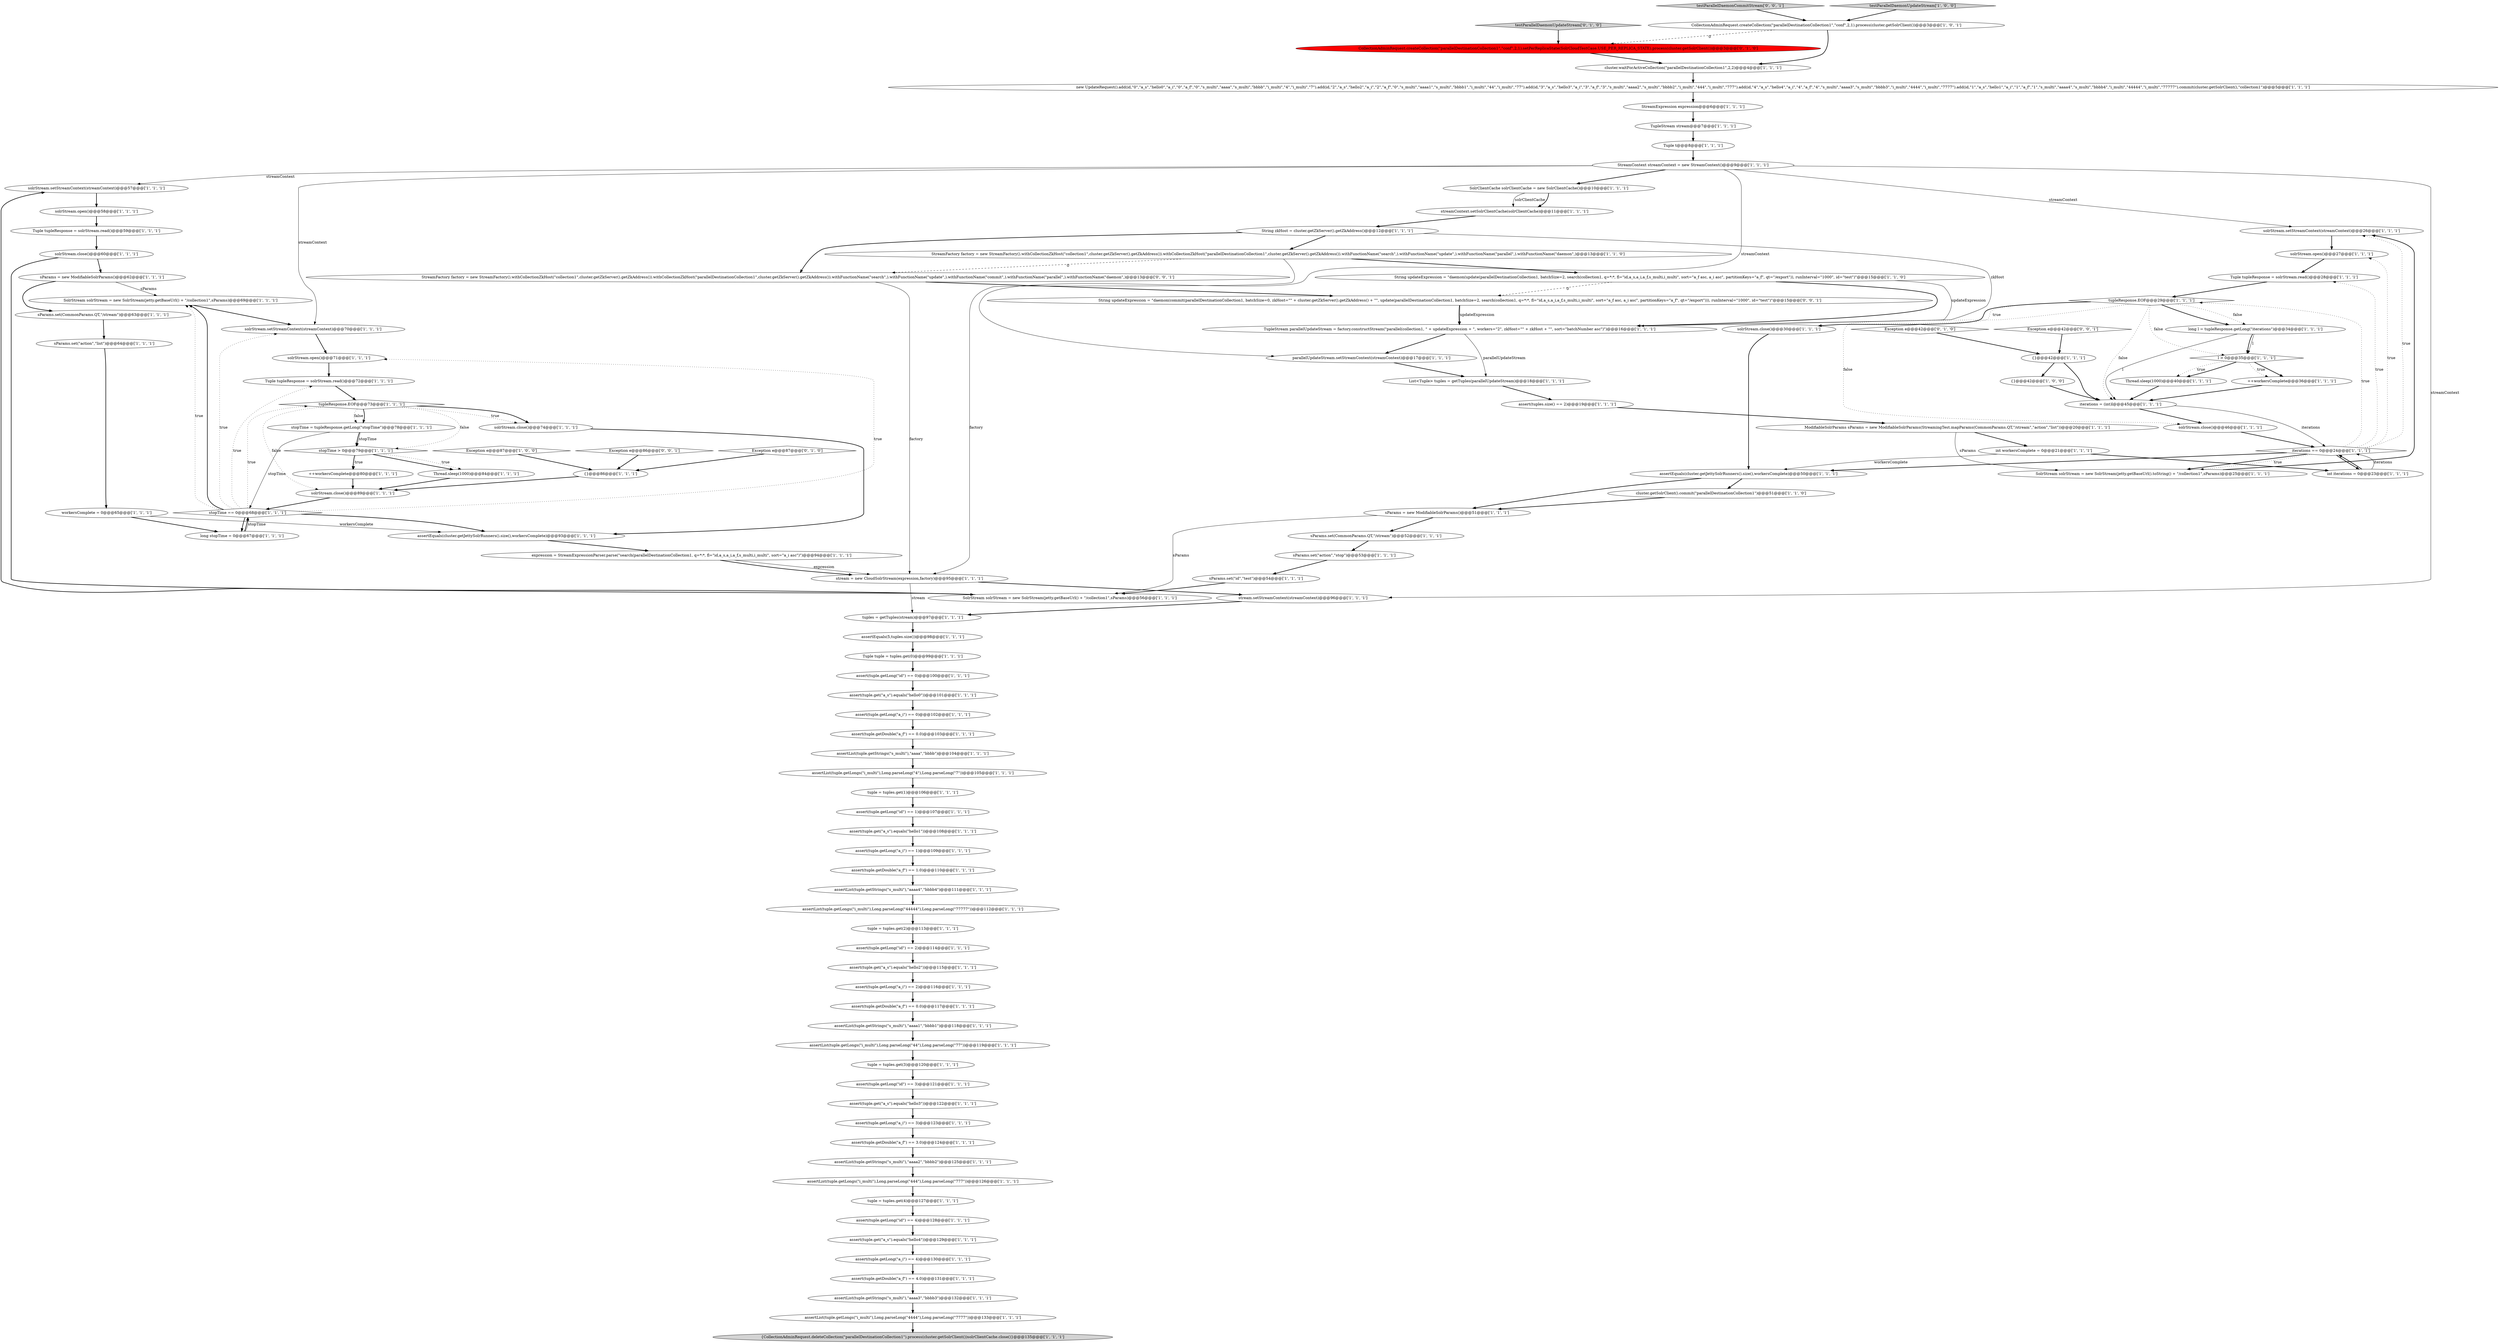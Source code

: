 digraph {
39 [style = filled, label = "cluster.waitForActiveCollection(\"parallelDestinationCollection1\",2,2)@@@4@@@['1', '1', '1']", fillcolor = white, shape = ellipse image = "AAA0AAABBB1BBB"];
6 [style = filled, label = "TupleStream stream@@@7@@@['1', '1', '1']", fillcolor = white, shape = ellipse image = "AAA0AAABBB1BBB"];
107 [style = filled, label = "Exception e@@@87@@@['0', '1', '0']", fillcolor = white, shape = diamond image = "AAA0AAABBB2BBB"];
89 [style = filled, label = "{}@@@42@@@['1', '1', '1']", fillcolor = white, shape = ellipse image = "AAA0AAABBB1BBB"];
33 [style = filled, label = "solrStream.open()@@@71@@@['1', '1', '1']", fillcolor = white, shape = ellipse image = "AAA0AAABBB1BBB"];
36 [style = filled, label = "assert(tuple.getDouble(\"a_f\") == 0.0)@@@103@@@['1', '1', '1']", fillcolor = white, shape = ellipse image = "AAA0AAABBB1BBB"];
84 [style = filled, label = "Tuple t@@@8@@@['1', '1', '1']", fillcolor = white, shape = ellipse image = "AAA0AAABBB1BBB"];
115 [style = filled, label = "String updateExpression = \"daemon(commit(parallelDestinationCollection1, batchSize=0, zkHost=\"\" + cluster.getZkServer().getZkAddress() + \"\", update(parallelDestinationCollection1, batchSize=2, search(collection1, q=*:*, fl=\"id,a_s,a_i,a_f,s_multi,i_multi\", sort=\"a_f asc, a_i asc\", partitionKeys=\"a_f\", qt=\"/export\"))), runInterval=\"1000\", id=\"test\")\"@@@15@@@['0', '0', '1']", fillcolor = white, shape = ellipse image = "AAA0AAABBB3BBB"];
90 [style = filled, label = "assertList(tuple.getLongs(\"i_multi\"),Long.parseLong(\"4444\"),Long.parseLong(\"7777\"))@@@133@@@['1', '1', '1']", fillcolor = white, shape = ellipse image = "AAA0AAABBB1BBB"];
54 [style = filled, label = "assert(tuple.get(\"a_s\").equals(\"hello4\"))@@@129@@@['1', '1', '1']", fillcolor = white, shape = ellipse image = "AAA0AAABBB1BBB"];
47 [style = filled, label = "{CollectionAdminRequest.deleteCollection(\"parallelDestinationCollection1\").process(cluster.getSolrClient())solrClientCache.close()}@@@135@@@['1', '1', '1']", fillcolor = lightgray, shape = ellipse image = "AAA0AAABBB1BBB"];
26 [style = filled, label = "solrStream.close()@@@74@@@['1', '1', '1']", fillcolor = white, shape = ellipse image = "AAA0AAABBB1BBB"];
4 [style = filled, label = "tuple = tuples.get(1)@@@106@@@['1', '1', '1']", fillcolor = white, shape = ellipse image = "AAA0AAABBB1BBB"];
65 [style = filled, label = "List<Tuple> tuples = getTuples(parallelUpdateStream)@@@18@@@['1', '1', '1']", fillcolor = white, shape = ellipse image = "AAA0AAABBB1BBB"];
27 [style = filled, label = "expression = StreamExpressionParser.parse(\"search(parallelDestinationCollection1, q=*:*, fl=\"id,a_s,a_i,a_f,s_multi,i_multi\", sort=\"a_i asc\")\")@@@94@@@['1', '1', '1']", fillcolor = white, shape = ellipse image = "AAA0AAABBB1BBB"];
77 [style = filled, label = "sParams.set(\"action\",\"stop\")@@@53@@@['1', '1', '1']", fillcolor = white, shape = ellipse image = "AAA0AAABBB1BBB"];
87 [style = filled, label = "assertList(tuple.getLongs(\"i_multi\"),Long.parseLong(\"4\"),Long.parseLong(\"7\"))@@@105@@@['1', '1', '1']", fillcolor = white, shape = ellipse image = "AAA0AAABBB1BBB"];
103 [style = filled, label = "String updateExpression = \"daemon(update(parallelDestinationCollection1, batchSize=2, search(collection1, q=*:*, fl=\"id,a_s,a_i,a_f,s_multi,i_multi\", sort=\"a_f asc, a_i asc\", partitionKeys=\"a_f\", qt=\"/export\")), runInterval=\"1000\", id=\"test\")\"@@@15@@@['1', '1', '0']", fillcolor = white, shape = ellipse image = "AAA0AAABBB1BBB"];
0 [style = filled, label = "assert(tuple.getLong(\"id\") == 1)@@@107@@@['1', '1', '1']", fillcolor = white, shape = ellipse image = "AAA0AAABBB1BBB"];
101 [style = filled, label = "assertList(tuple.getLongs(\"i_multi\"),Long.parseLong(\"444\"),Long.parseLong(\"777\"))@@@126@@@['1', '1', '1']", fillcolor = white, shape = ellipse image = "AAA0AAABBB1BBB"];
50 [style = filled, label = "assertList(tuple.getStrings(\"s_multi\"),\"aaaa\",\"bbbb\")@@@104@@@['1', '1', '1']", fillcolor = white, shape = ellipse image = "AAA0AAABBB1BBB"];
21 [style = filled, label = "Tuple tupleResponse = solrStream.read()@@@72@@@['1', '1', '1']", fillcolor = white, shape = ellipse image = "AAA0AAABBB1BBB"];
51 [style = filled, label = "Thread.sleep(1000)@@@40@@@['1', '1', '1']", fillcolor = white, shape = ellipse image = "AAA0AAABBB1BBB"];
16 [style = filled, label = "workersComplete = 0@@@65@@@['1', '1', '1']", fillcolor = white, shape = ellipse image = "AAA0AAABBB1BBB"];
29 [style = filled, label = "assert(tuple.getDouble(\"a_f\") == 3.0)@@@124@@@['1', '1', '1']", fillcolor = white, shape = ellipse image = "AAA0AAABBB1BBB"];
35 [style = filled, label = "assertList(tuple.getStrings(\"s_multi\"),\"aaaa2\",\"bbbb2\")@@@125@@@['1', '1', '1']", fillcolor = white, shape = ellipse image = "AAA0AAABBB1BBB"];
28 [style = filled, label = "{}@@@86@@@['1', '1', '1']", fillcolor = white, shape = ellipse image = "AAA0AAABBB1BBB"];
24 [style = filled, label = "assert(tuple.getLong(\"a_i\") == 0)@@@102@@@['1', '1', '1']", fillcolor = white, shape = ellipse image = "AAA0AAABBB1BBB"];
53 [style = filled, label = "assert(tuple.get(\"a_s\").equals(\"hello1\"))@@@108@@@['1', '1', '1']", fillcolor = white, shape = ellipse image = "AAA0AAABBB1BBB"];
82 [style = filled, label = "stopTime = tupleResponse.getLong(\"stopTime\")@@@78@@@['1', '1', '1']", fillcolor = white, shape = ellipse image = "AAA0AAABBB1BBB"];
88 [style = filled, label = "assert(tuple.getLong(\"id\") == 2)@@@114@@@['1', '1', '1']", fillcolor = white, shape = ellipse image = "AAA0AAABBB1BBB"];
104 [style = filled, label = "sParams.set(\"action\",\"list\")@@@64@@@['1', '1', '1']", fillcolor = white, shape = ellipse image = "AAA0AAABBB1BBB"];
106 [style = filled, label = "solrStream.setStreamContext(streamContext)@@@57@@@['1', '1', '1']", fillcolor = white, shape = ellipse image = "AAA0AAABBB1BBB"];
105 [style = filled, label = "streamContext.setSolrClientCache(solrClientCache)@@@11@@@['1', '1', '1']", fillcolor = white, shape = ellipse image = "AAA0AAABBB1BBB"];
46 [style = filled, label = "solrStream.open()@@@27@@@['1', '1', '1']", fillcolor = white, shape = ellipse image = "AAA0AAABBB1BBB"];
66 [style = filled, label = "assertEquals(cluster.getJettySolrRunners().size(),workersComplete)@@@50@@@['1', '1', '1']", fillcolor = white, shape = ellipse image = "AAA0AAABBB1BBB"];
43 [style = filled, label = "solrStream.setStreamContext(streamContext)@@@26@@@['1', '1', '1']", fillcolor = white, shape = ellipse image = "AAA0AAABBB1BBB"];
63 [style = filled, label = "iterations = (int)l@@@45@@@['1', '1', '1']", fillcolor = white, shape = ellipse image = "AAA0AAABBB1BBB"];
83 [style = filled, label = "int workersComplete = 0@@@21@@@['1', '1', '1']", fillcolor = white, shape = ellipse image = "AAA0AAABBB1BBB"];
85 [style = filled, label = "int iterations = 0@@@23@@@['1', '1', '1']", fillcolor = white, shape = ellipse image = "AAA0AAABBB1BBB"];
7 [style = filled, label = "++workersComplete@@@36@@@['1', '1', '1']", fillcolor = white, shape = ellipse image = "AAA0AAABBB1BBB"];
59 [style = filled, label = "long l = tupleResponse.getLong(\"iterations\")@@@34@@@['1', '1', '1']", fillcolor = white, shape = ellipse image = "AAA0AAABBB1BBB"];
96 [style = filled, label = "assertList(tuple.getStrings(\"s_multi\"),\"aaaa4\",\"bbbb4\")@@@111@@@['1', '1', '1']", fillcolor = white, shape = ellipse image = "AAA0AAABBB1BBB"];
41 [style = filled, label = "assertList(tuple.getLongs(\"i_multi\"),Long.parseLong(\"44444\"),Long.parseLong(\"77777\"))@@@112@@@['1', '1', '1']", fillcolor = white, shape = ellipse image = "AAA0AAABBB1BBB"];
102 [style = filled, label = "tuples = getTuples(stream)@@@97@@@['1', '1', '1']", fillcolor = white, shape = ellipse image = "AAA0AAABBB1BBB"];
14 [style = filled, label = "assert(tuple.get(\"a_s\").equals(\"hello3\"))@@@122@@@['1', '1', '1']", fillcolor = white, shape = ellipse image = "AAA0AAABBB1BBB"];
19 [style = filled, label = "assert(tuple.getLong(\"a_i\") == 4)@@@130@@@['1', '1', '1']", fillcolor = white, shape = ellipse image = "AAA0AAABBB1BBB"];
72 [style = filled, label = "tuple = tuples.get(2)@@@113@@@['1', '1', '1']", fillcolor = white, shape = ellipse image = "AAA0AAABBB1BBB"];
94 [style = filled, label = "tuple = tuples.get(3)@@@120@@@['1', '1', '1']", fillcolor = white, shape = ellipse image = "AAA0AAABBB1BBB"];
114 [style = filled, label = "testParallelDaemonCommitStream['0', '0', '1']", fillcolor = lightgray, shape = diamond image = "AAA0AAABBB3BBB"];
112 [style = filled, label = "StreamFactory factory = new StreamFactory().withCollectionZkHost(\"collection1\",cluster.getZkServer().getZkAddress()).withCollectionZkHost(\"parallelDestinationCollection1\",cluster.getZkServer().getZkAddress()).withFunctionName(\"search\",).withFunctionName(\"update\",).withFunctionName(\"commit\",).withFunctionName(\"parallel\",).withFunctionName(\"daemon\",)@@@13@@@['0', '0', '1']", fillcolor = white, shape = ellipse image = "AAA0AAABBB3BBB"];
56 [style = filled, label = "sParams.set(CommonParams.QT,\"/stream\")@@@52@@@['1', '1', '1']", fillcolor = white, shape = ellipse image = "AAA0AAABBB1BBB"];
80 [style = filled, label = "solrStream.close()@@@60@@@['1', '1', '1']", fillcolor = white, shape = ellipse image = "AAA0AAABBB1BBB"];
8 [style = filled, label = "assert(tuples.size() == 2)@@@19@@@['1', '1', '1']", fillcolor = white, shape = ellipse image = "AAA0AAABBB1BBB"];
11 [style = filled, label = "{}@@@42@@@['1', '0', '0']", fillcolor = white, shape = ellipse image = "AAA0AAABBB1BBB"];
64 [style = filled, label = "new UpdateRequest().add(id,\"0\",\"a_s\",\"hello0\",\"a_i\",\"0\",\"a_f\",\"0\",\"s_multi\",\"aaaa\",\"s_multi\",\"bbbb\",\"i_multi\",\"4\",\"i_multi\",\"7\").add(id,\"2\",\"a_s\",\"hello2\",\"a_i\",\"2\",\"a_f\",\"0\",\"s_multi\",\"aaaa1\",\"s_multi\",\"bbbb1\",\"i_multi\",\"44\",\"i_multi\",\"77\").add(id,\"3\",\"a_s\",\"hello3\",\"a_i\",\"3\",\"a_f\",\"3\",\"s_multi\",\"aaaa2\",\"s_multi\",\"bbbb2\",\"i_multi\",\"444\",\"i_multi\",\"777\").add(id,\"4\",\"a_s\",\"hello4\",\"a_i\",\"4\",\"a_f\",\"4\",\"s_multi\",\"aaaa3\",\"s_multi\",\"bbbb3\",\"i_multi\",\"4444\",\"i_multi\",\"7777\").add(id,\"1\",\"a_s\",\"hello1\",\"a_i\",\"1\",\"a_f\",\"1\",\"s_multi\",\"aaaa4\",\"s_multi\",\"bbbb4\",\"i_multi\",\"44444\",\"i_multi\",\"77777\").commit(cluster.getSolrClient(),\"collection1\")@@@5@@@['1', '1', '1']", fillcolor = white, shape = ellipse image = "AAA0AAABBB1BBB"];
30 [style = filled, label = "tupleResponse.EOF@@@29@@@['1', '1', '1']", fillcolor = white, shape = diamond image = "AAA0AAABBB1BBB"];
97 [style = filled, label = "assert(tuple.getLong(\"id\") == 3)@@@121@@@['1', '1', '1']", fillcolor = white, shape = ellipse image = "AAA0AAABBB1BBB"];
81 [style = filled, label = "assertList(tuple.getLongs(\"i_multi\"),Long.parseLong(\"44\"),Long.parseLong(\"77\"))@@@119@@@['1', '1', '1']", fillcolor = white, shape = ellipse image = "AAA0AAABBB1BBB"];
17 [style = filled, label = "assert(tuple.getDouble(\"a_f\") == 1.0)@@@110@@@['1', '1', '1']", fillcolor = white, shape = ellipse image = "AAA0AAABBB1BBB"];
20 [style = filled, label = "parallelUpdateStream.setStreamContext(streamContext)@@@17@@@['1', '1', '1']", fillcolor = white, shape = ellipse image = "AAA0AAABBB1BBB"];
110 [style = filled, label = "testParallelDaemonUpdateStream['0', '1', '0']", fillcolor = lightgray, shape = diamond image = "AAA0AAABBB2BBB"];
58 [style = filled, label = "sParams.set(\"id\",\"test\")@@@54@@@['1', '1', '1']", fillcolor = white, shape = ellipse image = "AAA0AAABBB1BBB"];
70 [style = filled, label = "assert(tuple.getLong(\"id\") == 4)@@@128@@@['1', '1', '1']", fillcolor = white, shape = ellipse image = "AAA0AAABBB1BBB"];
45 [style = filled, label = "testParallelDaemonUpdateStream['1', '0', '0']", fillcolor = lightgray, shape = diamond image = "AAA0AAABBB1BBB"];
71 [style = filled, label = "sParams = new ModifiableSolrParams()@@@51@@@['1', '1', '1']", fillcolor = white, shape = ellipse image = "AAA0AAABBB1BBB"];
32 [style = filled, label = "solrStream.close()@@@89@@@['1', '1', '1']", fillcolor = white, shape = ellipse image = "AAA0AAABBB1BBB"];
68 [style = filled, label = "++workersComplete@@@80@@@['1', '1', '1']", fillcolor = white, shape = ellipse image = "AAA0AAABBB1BBB"];
40 [style = filled, label = "tupleResponse.EOF@@@73@@@['1', '1', '1']", fillcolor = white, shape = diamond image = "AAA0AAABBB1BBB"];
113 [style = filled, label = "Exception e@@@42@@@['0', '0', '1']", fillcolor = white, shape = diamond image = "AAA0AAABBB3BBB"];
60 [style = filled, label = "assert(tuple.get(\"a_s\").equals(\"hello0\"))@@@101@@@['1', '1', '1']", fillcolor = white, shape = ellipse image = "AAA0AAABBB1BBB"];
100 [style = filled, label = "SolrClientCache solrClientCache = new SolrClientCache()@@@10@@@['1', '1', '1']", fillcolor = white, shape = ellipse image = "AAA0AAABBB1BBB"];
12 [style = filled, label = "Tuple tupleResponse = solrStream.read()@@@59@@@['1', '1', '1']", fillcolor = white, shape = ellipse image = "AAA0AAABBB1BBB"];
62 [style = filled, label = "stream = new CloudSolrStream(expression,factory)@@@95@@@['1', '1', '1']", fillcolor = white, shape = ellipse image = "AAA0AAABBB1BBB"];
37 [style = filled, label = "stopTime == 0@@@68@@@['1', '1', '1']", fillcolor = white, shape = diamond image = "AAA0AAABBB1BBB"];
48 [style = filled, label = "assert(tuple.getLong(\"a_i\") == 2)@@@116@@@['1', '1', '1']", fillcolor = white, shape = ellipse image = "AAA0AAABBB1BBB"];
22 [style = filled, label = "assert(tuple.getDouble(\"a_f\") == 4.0)@@@131@@@['1', '1', '1']", fillcolor = white, shape = ellipse image = "AAA0AAABBB1BBB"];
15 [style = filled, label = "assert(tuple.getDouble(\"a_f\") == 0.0)@@@117@@@['1', '1', '1']", fillcolor = white, shape = ellipse image = "AAA0AAABBB1BBB"];
69 [style = filled, label = "tuple = tuples.get(4)@@@127@@@['1', '1', '1']", fillcolor = white, shape = ellipse image = "AAA0AAABBB1BBB"];
86 [style = filled, label = "stream.setStreamContext(streamContext)@@@96@@@['1', '1', '1']", fillcolor = white, shape = ellipse image = "AAA0AAABBB1BBB"];
5 [style = filled, label = "assertList(tuple.getStrings(\"s_multi\"),\"aaaa3\",\"bbbb3\")@@@132@@@['1', '1', '1']", fillcolor = white, shape = ellipse image = "AAA0AAABBB1BBB"];
42 [style = filled, label = "TupleStream parallelUpdateStream = factory.constructStream(\"parallel(collection1, \" + updateExpression + \", workers=\"2\", zkHost=\"\" + zkHost + \"\", sort=\"batchNumber asc\")\")@@@16@@@['1', '1', '1']", fillcolor = white, shape = ellipse image = "AAA0AAABBB1BBB"];
78 [style = filled, label = "SolrStream solrStream = new SolrStream(jetty.getBaseUrl() + \"/collection1\",sParams)@@@56@@@['1', '1', '1']", fillcolor = white, shape = ellipse image = "AAA0AAABBB1BBB"];
10 [style = filled, label = "l > 0@@@35@@@['1', '1', '1']", fillcolor = white, shape = diamond image = "AAA0AAABBB1BBB"];
1 [style = filled, label = "SolrStream solrStream = new SolrStream(jetty.getBaseUrl() + \"/collection1\",sParams)@@@69@@@['1', '1', '1']", fillcolor = white, shape = ellipse image = "AAA0AAABBB1BBB"];
55 [style = filled, label = "String zkHost = cluster.getZkServer().getZkAddress()@@@12@@@['1', '1', '1']", fillcolor = white, shape = ellipse image = "AAA0AAABBB1BBB"];
25 [style = filled, label = "sParams = new ModifiableSolrParams()@@@62@@@['1', '1', '1']", fillcolor = white, shape = ellipse image = "AAA0AAABBB1BBB"];
109 [style = filled, label = "CollectionAdminRequest.createCollection(\"parallelDestinationCollection1\",\"conf\",2,1).setPerReplicaState(SolrCloudTestCase.USE_PER_REPLICA_STATE).process(cluster.getSolrClient())@@@3@@@['0', '1', '0']", fillcolor = red, shape = ellipse image = "AAA1AAABBB2BBB"];
74 [style = filled, label = "solrStream.close()@@@46@@@['1', '1', '1']", fillcolor = white, shape = ellipse image = "AAA0AAABBB1BBB"];
23 [style = filled, label = "sParams.set(CommonParams.QT,\"/stream\")@@@63@@@['1', '1', '1']", fillcolor = white, shape = ellipse image = "AAA0AAABBB1BBB"];
31 [style = filled, label = "CollectionAdminRequest.createCollection(\"parallelDestinationCollection1\",\"conf\",2,1).process(cluster.getSolrClient())@@@3@@@['1', '0', '1']", fillcolor = white, shape = ellipse image = "AAA0AAABBB1BBB"];
3 [style = filled, label = "Tuple tupleResponse = solrStream.read()@@@28@@@['1', '1', '1']", fillcolor = white, shape = ellipse image = "AAA0AAABBB1BBB"];
2 [style = filled, label = "assertList(tuple.getStrings(\"s_multi\"),\"aaaa1\",\"bbbb1\")@@@118@@@['1', '1', '1']", fillcolor = white, shape = ellipse image = "AAA0AAABBB1BBB"];
57 [style = filled, label = "assertEquals(5,tuples.size())@@@98@@@['1', '1', '1']", fillcolor = white, shape = ellipse image = "AAA0AAABBB1BBB"];
44 [style = filled, label = "cluster.getSolrClient().commit(\"parallelDestinationCollection1\")@@@51@@@['1', '1', '0']", fillcolor = white, shape = ellipse image = "AAA0AAABBB1BBB"];
76 [style = filled, label = "ModifiableSolrParams sParams = new ModifiableSolrParams(StreamingTest.mapParams(CommonParams.QT,\"/stream\",\"action\",\"list\"))@@@20@@@['1', '1', '1']", fillcolor = white, shape = ellipse image = "AAA0AAABBB1BBB"];
73 [style = filled, label = "SolrStream solrStream = new SolrStream(jetty.getBaseUrl().toString() + \"/collection1\",sParams)@@@25@@@['1', '1', '1']", fillcolor = white, shape = ellipse image = "AAA0AAABBB1BBB"];
75 [style = filled, label = "long stopTime = 0@@@67@@@['1', '1', '1']", fillcolor = white, shape = ellipse image = "AAA0AAABBB1BBB"];
93 [style = filled, label = "stopTime > 0@@@79@@@['1', '1', '1']", fillcolor = white, shape = diamond image = "AAA0AAABBB1BBB"];
13 [style = filled, label = "assert(tuple.get(\"a_s\").equals(\"hello2\"))@@@115@@@['1', '1', '1']", fillcolor = white, shape = ellipse image = "AAA0AAABBB1BBB"];
67 [style = filled, label = "iterations == 0@@@24@@@['1', '1', '1']", fillcolor = white, shape = diamond image = "AAA0AAABBB1BBB"];
9 [style = filled, label = "Exception e@@@87@@@['1', '0', '0']", fillcolor = white, shape = diamond image = "AAA0AAABBB1BBB"];
91 [style = filled, label = "assert(tuple.getLong(\"a_i\") == 1)@@@109@@@['1', '1', '1']", fillcolor = white, shape = ellipse image = "AAA0AAABBB1BBB"];
98 [style = filled, label = "assert(tuple.getLong(\"a_i\") == 3)@@@123@@@['1', '1', '1']", fillcolor = white, shape = ellipse image = "AAA0AAABBB1BBB"];
111 [style = filled, label = "Exception e@@@86@@@['0', '0', '1']", fillcolor = white, shape = diamond image = "AAA0AAABBB3BBB"];
52 [style = filled, label = "StreamExpression expression@@@6@@@['1', '1', '1']", fillcolor = white, shape = ellipse image = "AAA0AAABBB1BBB"];
38 [style = filled, label = "assertEquals(cluster.getJettySolrRunners().size(),workersComplete)@@@93@@@['1', '1', '1']", fillcolor = white, shape = ellipse image = "AAA0AAABBB1BBB"];
108 [style = filled, label = "Exception e@@@42@@@['0', '1', '0']", fillcolor = white, shape = diamond image = "AAA0AAABBB2BBB"];
18 [style = filled, label = "solrStream.setStreamContext(streamContext)@@@70@@@['1', '1', '1']", fillcolor = white, shape = ellipse image = "AAA0AAABBB1BBB"];
34 [style = filled, label = "StreamFactory factory = new StreamFactory().withCollectionZkHost(\"collection1\",cluster.getZkServer().getZkAddress()).withCollectionZkHost(\"parallelDestinationCollection1\",cluster.getZkServer().getZkAddress()).withFunctionName(\"search\",).withFunctionName(\"update\",).withFunctionName(\"parallel\",).withFunctionName(\"daemon\",)@@@13@@@['1', '1', '0']", fillcolor = white, shape = ellipse image = "AAA0AAABBB1BBB"];
95 [style = filled, label = "Thread.sleep(1000)@@@84@@@['1', '1', '1']", fillcolor = white, shape = ellipse image = "AAA0AAABBB1BBB"];
49 [style = filled, label = "Tuple tuple = tuples.get(0)@@@99@@@['1', '1', '1']", fillcolor = white, shape = ellipse image = "AAA0AAABBB1BBB"];
99 [style = filled, label = "StreamContext streamContext = new StreamContext()@@@9@@@['1', '1', '1']", fillcolor = white, shape = ellipse image = "AAA0AAABBB1BBB"];
61 [style = filled, label = "solrStream.close()@@@30@@@['1', '1', '1']", fillcolor = white, shape = ellipse image = "AAA0AAABBB1BBB"];
92 [style = filled, label = "solrStream.open()@@@58@@@['1', '1', '1']", fillcolor = white, shape = ellipse image = "AAA0AAABBB1BBB"];
79 [style = filled, label = "assert(tuple.getLong(\"id\") == 0)@@@100@@@['1', '1', '1']", fillcolor = white, shape = ellipse image = "AAA0AAABBB1BBB"];
44->71 [style = bold, label=""];
61->66 [style = bold, label=""];
32->37 [style = bold, label=""];
80->25 [style = bold, label=""];
42->65 [style = solid, label="parallelUpdateStream"];
100->105 [style = solid, label="solrClientCache"];
81->94 [style = bold, label=""];
85->67 [style = bold, label=""];
37->1 [style = dotted, label="true"];
98->29 [style = bold, label=""];
84->99 [style = bold, label=""];
45->31 [style = bold, label=""];
30->59 [style = dotted, label="false"];
54->19 [style = bold, label=""];
60->24 [style = bold, label=""];
99->86 [style = solid, label="streamContext"];
31->109 [style = dashed, label="0"];
82->93 [style = bold, label=""];
74->67 [style = bold, label=""];
0->53 [style = bold, label=""];
107->28 [style = bold, label=""];
114->31 [style = bold, label=""];
37->38 [style = bold, label=""];
39->64 [style = bold, label=""];
104->16 [style = bold, label=""];
40->93 [style = dotted, label="false"];
101->69 [style = bold, label=""];
55->34 [style = bold, label=""];
40->26 [style = bold, label=""];
103->42 [style = solid, label="updateExpression"];
83->85 [style = bold, label=""];
3->30 [style = bold, label=""];
5->90 [style = bold, label=""];
37->75 [style = bold, label=""];
62->86 [style = bold, label=""];
88->13 [style = bold, label=""];
90->47 [style = bold, label=""];
100->105 [style = bold, label=""];
73->43 [style = bold, label=""];
102->57 [style = bold, label=""];
64->52 [style = bold, label=""];
10->51 [style = bold, label=""];
63->67 [style = solid, label="iterations"];
34->112 [style = dashed, label="0"];
68->32 [style = bold, label=""];
40->26 [style = dotted, label="true"];
30->10 [style = dotted, label="false"];
94->97 [style = bold, label=""];
37->1 [style = bold, label=""];
115->42 [style = bold, label=""];
80->78 [style = bold, label=""];
99->18 [style = solid, label="streamContext"];
108->89 [style = bold, label=""];
37->18 [style = dotted, label="true"];
93->95 [style = dotted, label="true"];
67->73 [style = bold, label=""];
99->106 [style = solid, label="streamContext"];
10->7 [style = bold, label=""];
22->5 [style = bold, label=""];
89->63 [style = bold, label=""];
43->46 [style = bold, label=""];
4->0 [style = bold, label=""];
67->3 [style = dotted, label="true"];
92->12 [style = bold, label=""];
55->42 [style = solid, label="zkHost"];
97->14 [style = bold, label=""];
113->89 [style = bold, label=""];
70->54 [style = bold, label=""];
40->82 [style = bold, label=""];
87->4 [style = bold, label=""];
95->32 [style = bold, label=""];
110->109 [style = bold, label=""];
55->112 [style = bold, label=""];
30->63 [style = dotted, label="false"];
82->37 [style = solid, label="stopTime"];
66->71 [style = bold, label=""];
17->96 [style = bold, label=""];
105->55 [style = bold, label=""];
59->10 [style = bold, label=""];
78->106 [style = bold, label=""];
36->50 [style = bold, label=""];
29->35 [style = bold, label=""];
58->78 [style = bold, label=""];
67->43 [style = dotted, label="true"];
8->76 [style = bold, label=""];
34->62 [style = solid, label="factory"];
79->60 [style = bold, label=""];
27->62 [style = solid, label="expression"];
19->22 [style = bold, label=""];
7->63 [style = bold, label=""];
83->66 [style = solid, label="workersComplete"];
59->63 [style = solid, label="l"];
51->63 [style = bold, label=""];
71->56 [style = bold, label=""];
65->8 [style = bold, label=""];
96->41 [style = bold, label=""];
67->66 [style = bold, label=""];
103->115 [style = dashed, label="0"];
27->62 [style = bold, label=""];
18->33 [style = bold, label=""];
67->30 [style = dotted, label="true"];
38->27 [style = bold, label=""];
13->48 [style = bold, label=""];
109->39 [style = bold, label=""];
56->77 [style = bold, label=""];
63->74 [style = bold, label=""];
103->42 [style = bold, label=""];
67->73 [style = dotted, label="true"];
16->38 [style = solid, label="workersComplete"];
28->32 [style = bold, label=""];
9->28 [style = bold, label=""];
86->102 [style = bold, label=""];
99->100 [style = bold, label=""];
93->95 [style = bold, label=""];
25->1 [style = solid, label="sParams"];
99->43 [style = solid, label="streamContext"];
35->101 [style = bold, label=""];
75->37 [style = bold, label=""];
30->74 [style = dotted, label="false"];
49->79 [style = bold, label=""];
72->88 [style = bold, label=""];
20->65 [style = bold, label=""];
52->6 [style = bold, label=""];
10->51 [style = dotted, label="true"];
75->37 [style = solid, label="stopTime"];
67->46 [style = dotted, label="true"];
30->59 [style = bold, label=""];
31->39 [style = bold, label=""];
30->61 [style = dotted, label="true"];
23->104 [style = bold, label=""];
71->78 [style = solid, label="sParams"];
46->3 [style = bold, label=""];
112->115 [style = bold, label=""];
37->33 [style = dotted, label="true"];
15->2 [style = bold, label=""];
112->62 [style = solid, label="factory"];
6->84 [style = bold, label=""];
12->80 [style = bold, label=""];
16->75 [style = bold, label=""];
30->61 [style = bold, label=""];
25->23 [style = bold, label=""];
11->63 [style = bold, label=""];
59->10 [style = solid, label="l"];
37->21 [style = dotted, label="true"];
42->20 [style = bold, label=""];
85->67 [style = solid, label="iterations"];
62->102 [style = solid, label="stream"];
111->28 [style = bold, label=""];
1->18 [style = bold, label=""];
91->17 [style = bold, label=""];
53->91 [style = bold, label=""];
93->68 [style = bold, label=""];
2->81 [style = bold, label=""];
50->87 [style = bold, label=""];
40->82 [style = dotted, label="false"];
99->20 [style = solid, label="streamContext"];
115->42 [style = solid, label="updateExpression"];
26->38 [style = bold, label=""];
93->68 [style = dotted, label="true"];
24->36 [style = bold, label=""];
76->83 [style = bold, label=""];
89->11 [style = bold, label=""];
77->58 [style = bold, label=""];
14->98 [style = bold, label=""];
67->85 [style = bold, label=""];
48->15 [style = bold, label=""];
21->40 [style = bold, label=""];
57->49 [style = bold, label=""];
76->73 [style = solid, label="sParams"];
82->93 [style = solid, label="stopTime"];
69->70 [style = bold, label=""];
40->32 [style = dotted, label="false"];
37->40 [style = dotted, label="true"];
33->21 [style = bold, label=""];
41->72 [style = bold, label=""];
34->103 [style = bold, label=""];
10->7 [style = dotted, label="true"];
66->44 [style = bold, label=""];
106->92 [style = bold, label=""];
}
